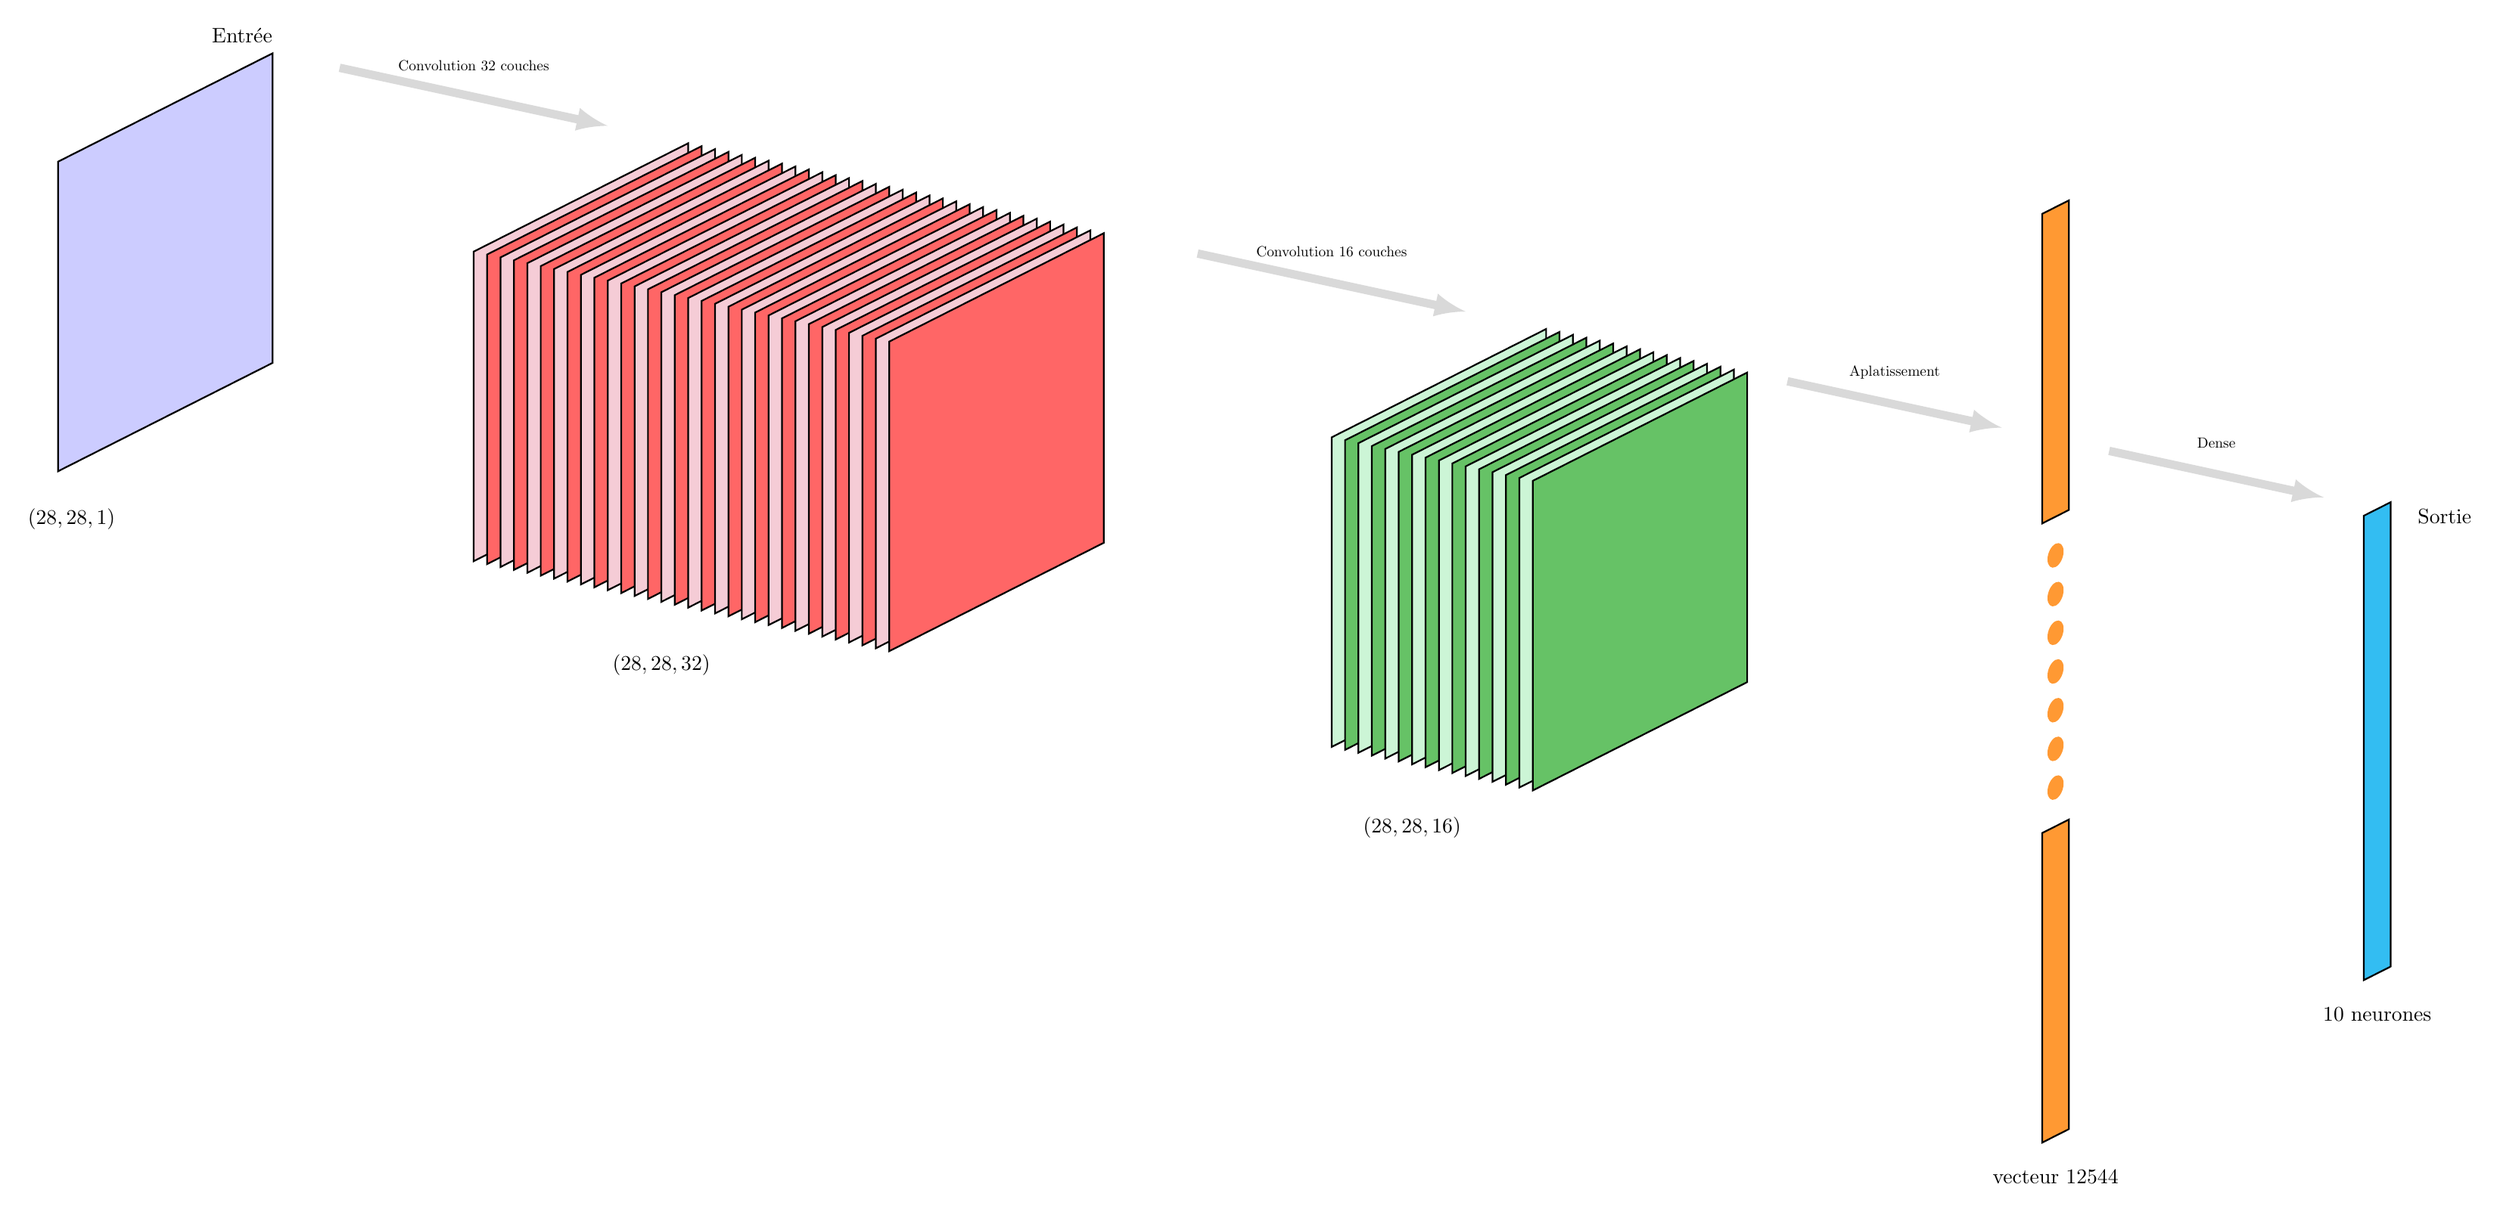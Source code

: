 \begin{tikzpicture}[scale=1,yscale=1.3,xscale=0.9,yslant=.35,nodes={font=},z={([yslant=-.5]1,0)}]


%\begin{tikzpicture}[scale=0.5,yscale=1.3,xscale=0.9,yslant=.35,nodes={font=\bfseries\sffamily\huge},z={([yslant=-.5]1,0)}]


\xdef\filtersep{0.25};  % distance between two filter




%%%%%%%%%%%%%%%%%%
% Input image
\xdef\position{0};
\xdef\size{4};   % instead of 28x28
\xdef\numfilter{1};

\foreach \i in {1,...,\numfilter}{ 
  % \filldraw[thick, fill=gray] (-\halfsize,-\halfsize,\position+2*\i*\filtersep) rectangle (\halfsize,\halfsize,\position+2*\i*\filtersep);
  \filldraw[thick, fill=blue!20] (-\size/2,-\size/2,{\position+(2*\i+1)*\filtersep}) rectangle (\size/2,\size/2,{\position+(2*\i+1)*\filtersep});
}

% \fill[red] (-\size/2,-\size/2,\position+3*\filtersep) rectangle ++(1,1,0);
\node[above left=1ex]  at (\size/2,\size/2,1) {Entrée};
\node[below=3ex]  at (-\size/2,-\size/2,1) {$(28,28,1)$};


% Arrow
\draw[->, >=latex, gray!30, line width=4] (\size/2,\size/2,\position+2)  -- ++(0,0,5) node[midway, above=2ex, black,scale=0.7]{Convolution 32 couches};



%%%%%%%%%%%%%%%%%%
% Conv32
\xdef\position{8};
\xdef\size{4};
\xdef\numfilter{16};

\foreach \i in {1,...,\numfilter}{ 
  \filldraw[thick, fill=red!80!blue!20] (-\size/2,-\size/2,\position+2*\i*\filtersep) rectangle (\size/2,\size/2,\position+2*\i*\filtersep);
  \filldraw[thick, fill=red!60] (-\size/2,-\size/2,{\position+(2*\i+1)*\filtersep}) rectangle (\size/2,\size/2,{\position+(2*\i+1)*\filtersep});
}

\node[below=5ex] at (-\size/2,-\size/2,\position+\numfilter*\filtersep) {$(28,28,32)$};

% Arrow
\draw[->, >=latex, gray!30, line width=4] (\size/2,\size/2,\position+2*\numfilter*\filtersep+2)  -- ++(0,0,5) node[midway, above=2ex, black,scale=0.7]{Convolution 16 couches};



%%%%%%%%%%%%%%%%%%
% Conv16
\xdef\position{24};
\xdef\size{4};
\xdef\numfilter{8};

\foreach \i in {1,...,\numfilter}{ 
  \filldraw[thick, fill=green!80!blue!20] (-\size/2,-\size/2,\position+2*\i*\filtersep) rectangle (\size/2,\size/2,\position+2*\i*\filtersep);
  \filldraw[thick, fill=green!60!black!60] (-\size/2,-\size/2,{\position+(2*\i+1)*\filtersep}) rectangle (\size/2,\size/2,{\position+(2*\i+1)*\filtersep});
}

\node[below=5ex] at (-\size/2,-\size/2,\position+\numfilter*\filtersep) {$(28,28,16)$};

% Arrow
\draw[->, >=latex, gray!30, line width=4] (\size/2,\size/2,\position+2*\numfilter*\filtersep+1)  -- ++(0,0,4) node[midway, above=2ex, black,scale=0.7]{Aplatissement};

%%%%%%%%%%%%%%%%%%
% Vec grand
\xdef\position{36};
\xdef\size{4};

\filldraw[thick, fill=orange!80] (-0.25,-\size-2,\position) rectangle ++ (0.5,\size,0);
\filldraw[thick, fill=orange!80] (-0.25,2,\position) rectangle ++ (0.5,\size,0);

\foreach \i in {-1.5,-1,...,1.5}{
\fill[orange!80] (0,\i,\position) circle(0.15);
}

\node[below=3ex] at (0,-\size-2,\position) {vecteur $12544$};

% Arrow
\draw[->, >=latex, gray!30, line width=4] (\size/2,\size/2,\position-1)  -- ++(0,0,4) node[midway, above=2ex, black,scale=0.7]{Dense};

%%%%%%%%%%%%%%%%%%
% Vec10
\xdef\position{42};
\xdef\size{6};

\filldraw[thick, fill=cyan!80] (-0.25,-\size/2,\position) rectangle ++ (0.5,\size,0);

\node[below=3ex] at (0,-\size/2,\position) {$10$ neurones};
\node[below right=1ex]  at (0.5,\size/2,\position) {Sortie};


% Arrows
% \usetikzlibrary{3d}
%\begin{scope}[canvas is xz plane at y=-\size, transform shape]
%\pgflowlevelsynccm
%\draw[->, >=latex, gray!30, line width=0.5em] (\size/2,\size/2,3)  -- ++(0,10,0);
%\end{scope}

 \end{tikzpicture}






